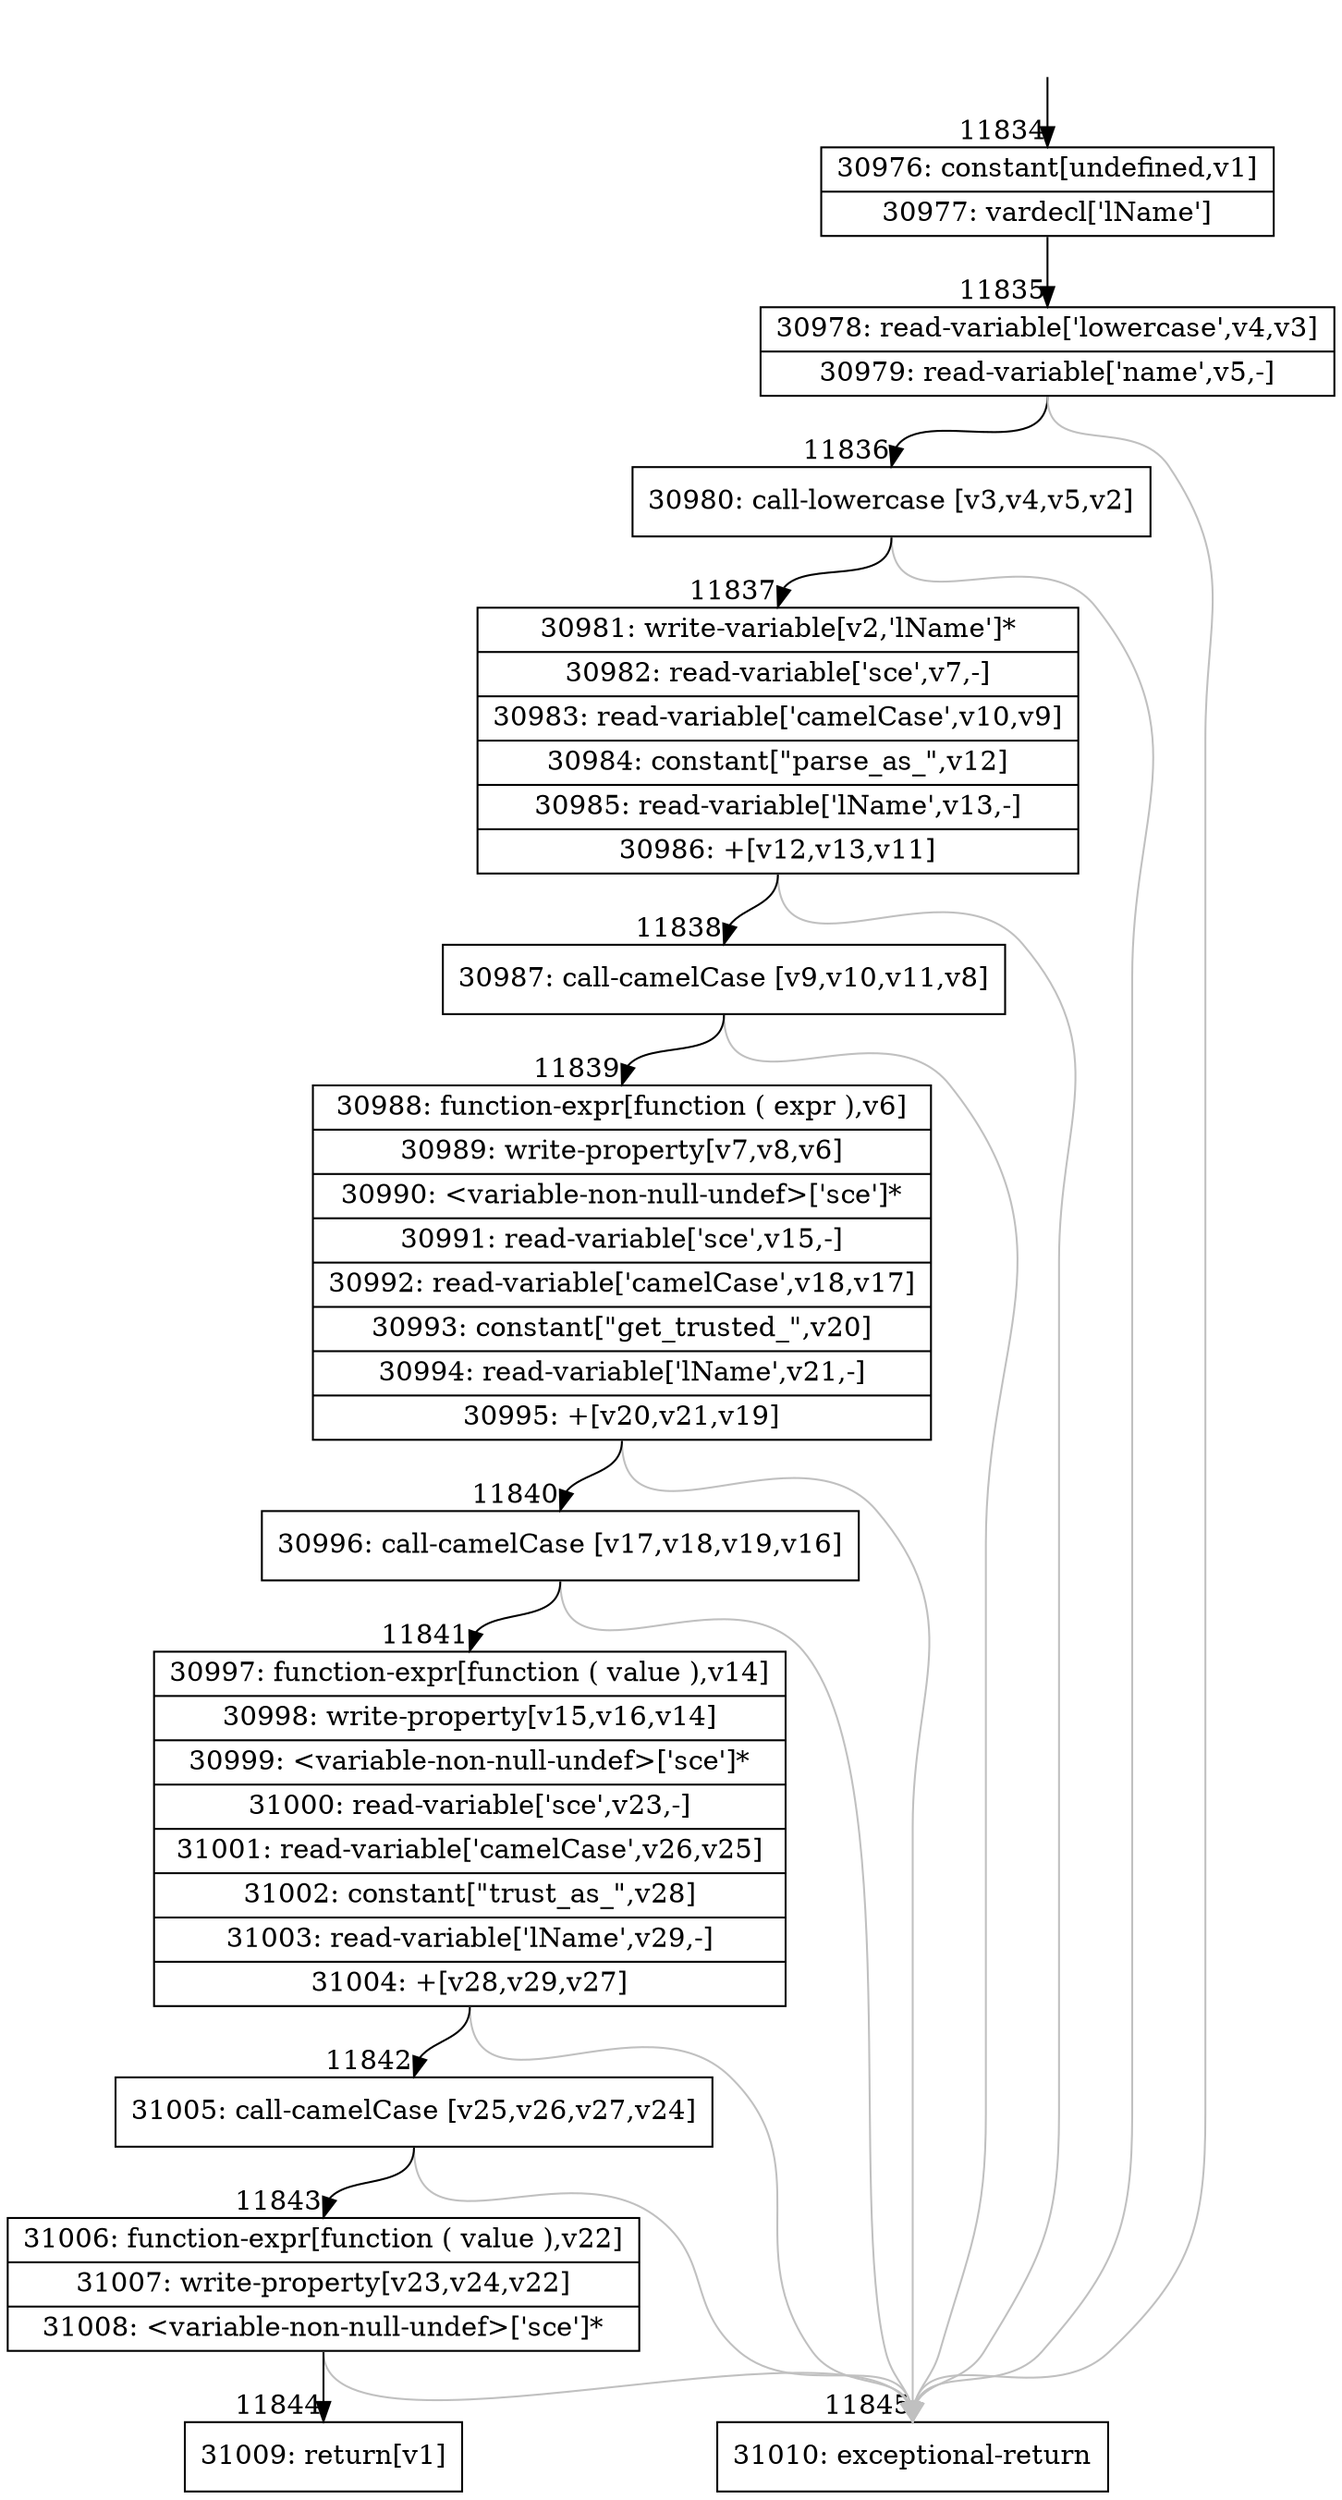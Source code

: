digraph {
rankdir="TD"
BB_entry918[shape=none,label=""];
BB_entry918 -> BB11834 [tailport=s, headport=n, headlabel="    11834"]
BB11834 [shape=record label="{30976: constant[undefined,v1]|30977: vardecl['lName']}" ] 
BB11834 -> BB11835 [tailport=s, headport=n, headlabel="      11835"]
BB11835 [shape=record label="{30978: read-variable['lowercase',v4,v3]|30979: read-variable['name',v5,-]}" ] 
BB11835 -> BB11836 [tailport=s, headport=n, headlabel="      11836"]
BB11835 -> BB11845 [tailport=s, headport=n, color=gray, headlabel="      11845"]
BB11836 [shape=record label="{30980: call-lowercase [v3,v4,v5,v2]}" ] 
BB11836 -> BB11837 [tailport=s, headport=n, headlabel="      11837"]
BB11836 -> BB11845 [tailport=s, headport=n, color=gray]
BB11837 [shape=record label="{30981: write-variable[v2,'lName']*|30982: read-variable['sce',v7,-]|30983: read-variable['camelCase',v10,v9]|30984: constant[\"parse_as_\",v12]|30985: read-variable['lName',v13,-]|30986: +[v12,v13,v11]}" ] 
BB11837 -> BB11838 [tailport=s, headport=n, headlabel="      11838"]
BB11837 -> BB11845 [tailport=s, headport=n, color=gray]
BB11838 [shape=record label="{30987: call-camelCase [v9,v10,v11,v8]}" ] 
BB11838 -> BB11839 [tailport=s, headport=n, headlabel="      11839"]
BB11838 -> BB11845 [tailport=s, headport=n, color=gray]
BB11839 [shape=record label="{30988: function-expr[function ( expr ),v6]|30989: write-property[v7,v8,v6]|30990: \<variable-non-null-undef\>['sce']*|30991: read-variable['sce',v15,-]|30992: read-variable['camelCase',v18,v17]|30993: constant[\"get_trusted_\",v20]|30994: read-variable['lName',v21,-]|30995: +[v20,v21,v19]}" ] 
BB11839 -> BB11840 [tailport=s, headport=n, headlabel="      11840"]
BB11839 -> BB11845 [tailport=s, headport=n, color=gray]
BB11840 [shape=record label="{30996: call-camelCase [v17,v18,v19,v16]}" ] 
BB11840 -> BB11841 [tailport=s, headport=n, headlabel="      11841"]
BB11840 -> BB11845 [tailport=s, headport=n, color=gray]
BB11841 [shape=record label="{30997: function-expr[function ( value ),v14]|30998: write-property[v15,v16,v14]|30999: \<variable-non-null-undef\>['sce']*|31000: read-variable['sce',v23,-]|31001: read-variable['camelCase',v26,v25]|31002: constant[\"trust_as_\",v28]|31003: read-variable['lName',v29,-]|31004: +[v28,v29,v27]}" ] 
BB11841 -> BB11842 [tailport=s, headport=n, headlabel="      11842"]
BB11841 -> BB11845 [tailport=s, headport=n, color=gray]
BB11842 [shape=record label="{31005: call-camelCase [v25,v26,v27,v24]}" ] 
BB11842 -> BB11843 [tailport=s, headport=n, headlabel="      11843"]
BB11842 -> BB11845 [tailport=s, headport=n, color=gray]
BB11843 [shape=record label="{31006: function-expr[function ( value ),v22]|31007: write-property[v23,v24,v22]|31008: \<variable-non-null-undef\>['sce']*}" ] 
BB11843 -> BB11844 [tailport=s, headport=n, headlabel="      11844"]
BB11843 -> BB11845 [tailport=s, headport=n, color=gray]
BB11844 [shape=record label="{31009: return[v1]}" ] 
BB11845 [shape=record label="{31010: exceptional-return}" ] 
//#$~ 17376
}

